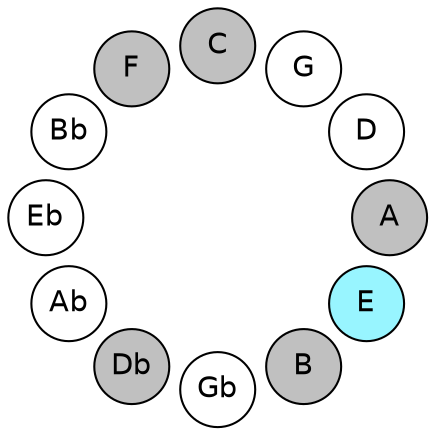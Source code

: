 
graph {

layout = circo;
mindist = .1

node [shape = circle, fontname = Helvetica, margin = 0, style = filled]
edge [style=invis]

subgraph 1 {
	E -- B -- Gb -- Db -- Ab -- Eb -- Bb -- F -- C -- G -- D -- A -- E
}

E [fillcolor = cadetblue1];
B [fillcolor = gray];
Gb [fillcolor = white];
Db [fillcolor = gray];
Ab [fillcolor = white];
Eb [fillcolor = white];
Bb [fillcolor = white];
F [fillcolor = gray];
C [fillcolor = gray];
G [fillcolor = white];
D [fillcolor = white];
A [fillcolor = gray];
}

